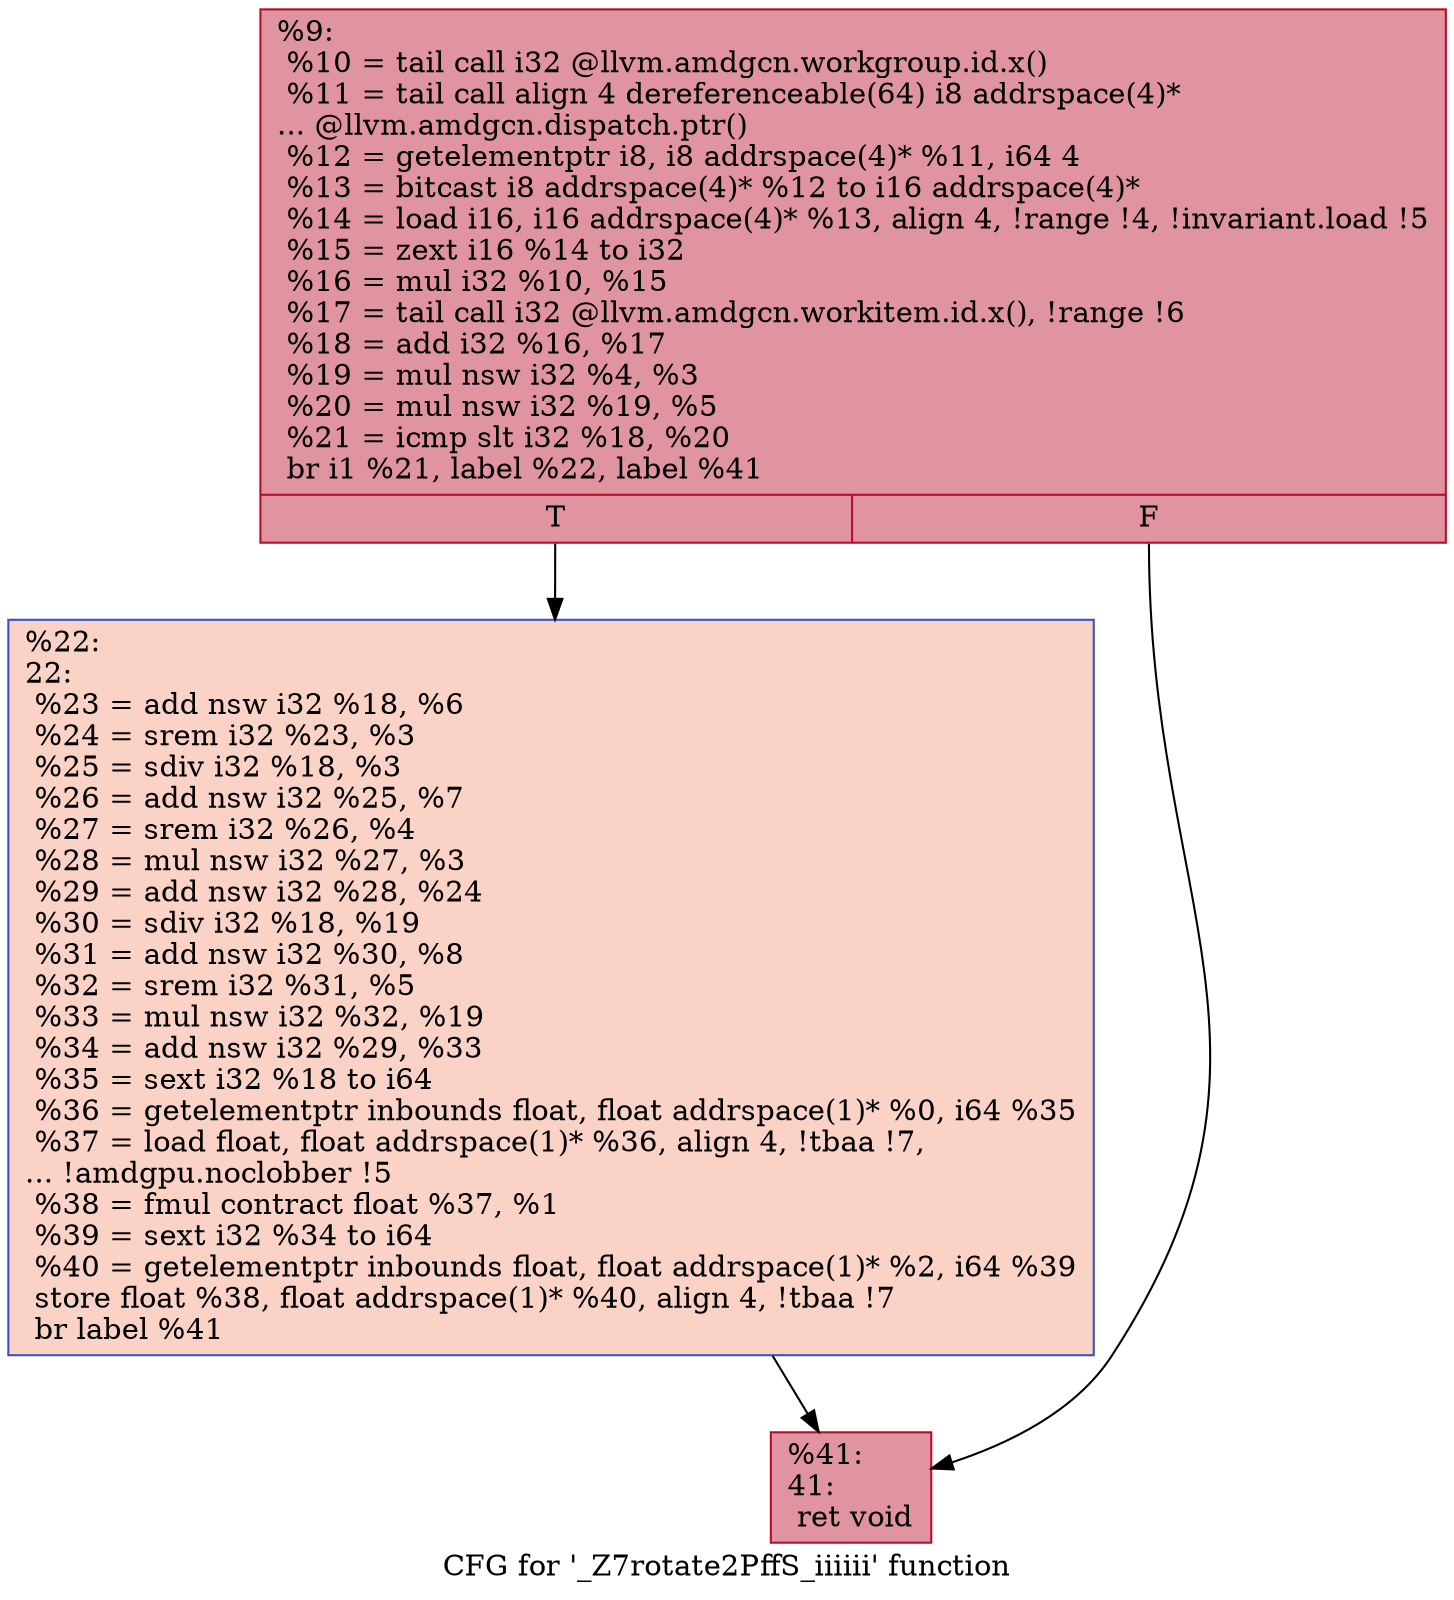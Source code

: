 digraph "CFG for '_Z7rotate2PffS_iiiiii' function" {
	label="CFG for '_Z7rotate2PffS_iiiiii' function";

	Node0x552b7c0 [shape=record,color="#b70d28ff", style=filled, fillcolor="#b70d2870",label="{%9:\l  %10 = tail call i32 @llvm.amdgcn.workgroup.id.x()\l  %11 = tail call align 4 dereferenceable(64) i8 addrspace(4)*\l... @llvm.amdgcn.dispatch.ptr()\l  %12 = getelementptr i8, i8 addrspace(4)* %11, i64 4\l  %13 = bitcast i8 addrspace(4)* %12 to i16 addrspace(4)*\l  %14 = load i16, i16 addrspace(4)* %13, align 4, !range !4, !invariant.load !5\l  %15 = zext i16 %14 to i32\l  %16 = mul i32 %10, %15\l  %17 = tail call i32 @llvm.amdgcn.workitem.id.x(), !range !6\l  %18 = add i32 %16, %17\l  %19 = mul nsw i32 %4, %3\l  %20 = mul nsw i32 %19, %5\l  %21 = icmp slt i32 %18, %20\l  br i1 %21, label %22, label %41\l|{<s0>T|<s1>F}}"];
	Node0x552b7c0:s0 -> Node0x552e370;
	Node0x552b7c0:s1 -> Node0x552e400;
	Node0x552e370 [shape=record,color="#3d50c3ff", style=filled, fillcolor="#f59c7d70",label="{%22:\l22:                                               \l  %23 = add nsw i32 %18, %6\l  %24 = srem i32 %23, %3\l  %25 = sdiv i32 %18, %3\l  %26 = add nsw i32 %25, %7\l  %27 = srem i32 %26, %4\l  %28 = mul nsw i32 %27, %3\l  %29 = add nsw i32 %28, %24\l  %30 = sdiv i32 %18, %19\l  %31 = add nsw i32 %30, %8\l  %32 = srem i32 %31, %5\l  %33 = mul nsw i32 %32, %19\l  %34 = add nsw i32 %29, %33\l  %35 = sext i32 %18 to i64\l  %36 = getelementptr inbounds float, float addrspace(1)* %0, i64 %35\l  %37 = load float, float addrspace(1)* %36, align 4, !tbaa !7,\l... !amdgpu.noclobber !5\l  %38 = fmul contract float %37, %1\l  %39 = sext i32 %34 to i64\l  %40 = getelementptr inbounds float, float addrspace(1)* %2, i64 %39\l  store float %38, float addrspace(1)* %40, align 4, !tbaa !7\l  br label %41\l}"];
	Node0x552e370 -> Node0x552e400;
	Node0x552e400 [shape=record,color="#b70d28ff", style=filled, fillcolor="#b70d2870",label="{%41:\l41:                                               \l  ret void\l}"];
}
